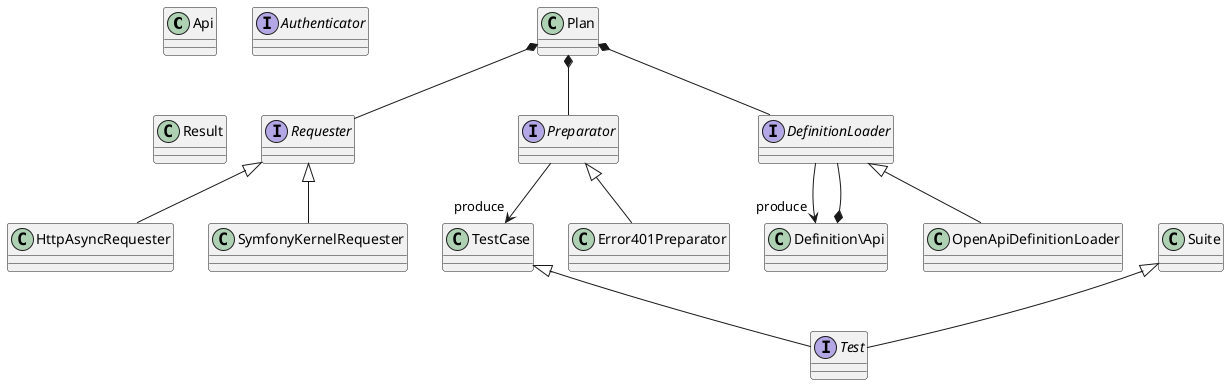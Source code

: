 @startuml

class Api
interface Authenticator
interface Requester
interface Preparator
interface DefinitionLoader
interface Test

class Plan
class Suite
class TestCase
class Result
class Definition\Api

TestCase <|-- Test
Suite <|-- Test

Preparator <|-- Error401Preparator

Requester <|-- HttpAsyncRequester
Requester <|-- SymfonyKernelRequester

DefinitionLoader <|-- OpenApiDefinitionLoader

Plan *-- Preparator
Plan *-- Requester
Plan *-- DefinitionLoader

Definition\Api *-- DefinitionLoader

Preparator --> "produce" TestCase
DefinitionLoader --> "produce" Definition\Api


@enduml
